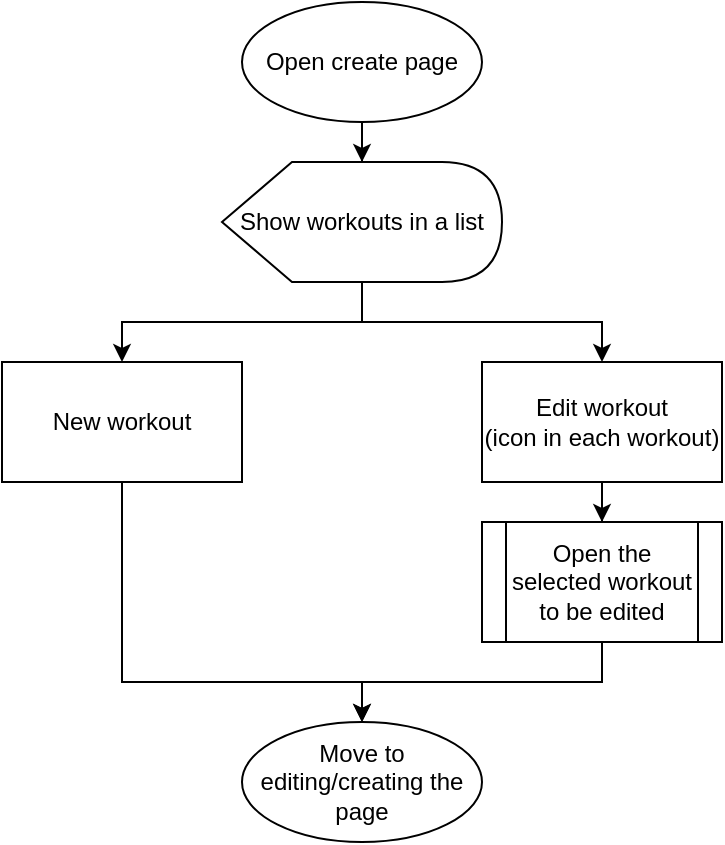 <mxfile version="21.0.8" type="device"><diagram name="Page-1" id="ozM6CHAxaFLAb509yeYp"><mxGraphModel dx="1050" dy="626" grid="1" gridSize="10" guides="1" tooltips="1" connect="1" arrows="1" fold="1" page="1" pageScale="1" pageWidth="827" pageHeight="1169" math="0" shadow="0"><root><mxCell id="0"/><mxCell id="1" parent="0"/><mxCell id="4rxG0nFGSkldGs9LF5qT-5" value="" style="edgeStyle=orthogonalEdgeStyle;rounded=0;orthogonalLoop=1;jettySize=auto;html=1;" edge="1" parent="1" source="4rxG0nFGSkldGs9LF5qT-1" target="4rxG0nFGSkldGs9LF5qT-4"><mxGeometry relative="1" as="geometry"/></mxCell><mxCell id="4rxG0nFGSkldGs9LF5qT-1" value="Open create page" style="ellipse;whiteSpace=wrap;html=1;" vertex="1" parent="1"><mxGeometry x="340" y="60" width="120" height="60" as="geometry"/></mxCell><mxCell id="4rxG0nFGSkldGs9LF5qT-7" value="" style="edgeStyle=orthogonalEdgeStyle;rounded=0;orthogonalLoop=1;jettySize=auto;html=1;" edge="1" parent="1" source="4rxG0nFGSkldGs9LF5qT-4" target="4rxG0nFGSkldGs9LF5qT-6"><mxGeometry relative="1" as="geometry"/></mxCell><mxCell id="4rxG0nFGSkldGs9LF5qT-9" value="" style="edgeStyle=orthogonalEdgeStyle;rounded=0;orthogonalLoop=1;jettySize=auto;html=1;" edge="1" parent="1" source="4rxG0nFGSkldGs9LF5qT-4" target="4rxG0nFGSkldGs9LF5qT-8"><mxGeometry relative="1" as="geometry"/></mxCell><mxCell id="4rxG0nFGSkldGs9LF5qT-4" value="Show workouts in a list" style="shape=display;whiteSpace=wrap;html=1;" vertex="1" parent="1"><mxGeometry x="330" y="140" width="140" height="60" as="geometry"/></mxCell><mxCell id="4rxG0nFGSkldGs9LF5qT-6" value="New workout" style="whiteSpace=wrap;html=1;" vertex="1" parent="1"><mxGeometry x="220" y="240" width="120" height="60" as="geometry"/></mxCell><mxCell id="4rxG0nFGSkldGs9LF5qT-14" value="" style="edgeStyle=orthogonalEdgeStyle;rounded=0;orthogonalLoop=1;jettySize=auto;html=1;" edge="1" parent="1" source="4rxG0nFGSkldGs9LF5qT-8" target="4rxG0nFGSkldGs9LF5qT-13"><mxGeometry relative="1" as="geometry"/></mxCell><mxCell id="4rxG0nFGSkldGs9LF5qT-8" value="Edit workout&lt;br&gt;(icon in each workout)" style="whiteSpace=wrap;html=1;" vertex="1" parent="1"><mxGeometry x="460" y="240" width="120" height="60" as="geometry"/></mxCell><mxCell id="4rxG0nFGSkldGs9LF5qT-13" value="Open the selected workout to be edited" style="shape=process;whiteSpace=wrap;html=1;backgroundOutline=1;" vertex="1" parent="1"><mxGeometry x="460" y="320" width="120" height="60" as="geometry"/></mxCell><mxCell id="4rxG0nFGSkldGs9LF5qT-15" value="Move to editing/creating the page" style="ellipse;whiteSpace=wrap;html=1;" vertex="1" parent="1"><mxGeometry x="340" y="420" width="120" height="60" as="geometry"/></mxCell><mxCell id="4rxG0nFGSkldGs9LF5qT-16" value="" style="endArrow=classic;html=1;rounded=0;entryX=0.5;entryY=0;entryDx=0;entryDy=0;exitX=0.5;exitY=1;exitDx=0;exitDy=0;" edge="1" parent="1" source="4rxG0nFGSkldGs9LF5qT-13" target="4rxG0nFGSkldGs9LF5qT-15"><mxGeometry width="50" height="50" relative="1" as="geometry"><mxPoint x="390" y="310" as="sourcePoint"/><mxPoint x="440" y="260" as="targetPoint"/><Array as="points"><mxPoint x="520" y="400"/><mxPoint x="400" y="400"/></Array></mxGeometry></mxCell><mxCell id="4rxG0nFGSkldGs9LF5qT-17" value="" style="endArrow=classic;html=1;rounded=0;exitX=0.5;exitY=1;exitDx=0;exitDy=0;" edge="1" parent="1" source="4rxG0nFGSkldGs9LF5qT-6"><mxGeometry width="50" height="50" relative="1" as="geometry"><mxPoint x="390" y="310" as="sourcePoint"/><mxPoint x="400" y="420" as="targetPoint"/><Array as="points"><mxPoint x="280" y="400"/><mxPoint x="400" y="400"/></Array></mxGeometry></mxCell></root></mxGraphModel></diagram></mxfile>